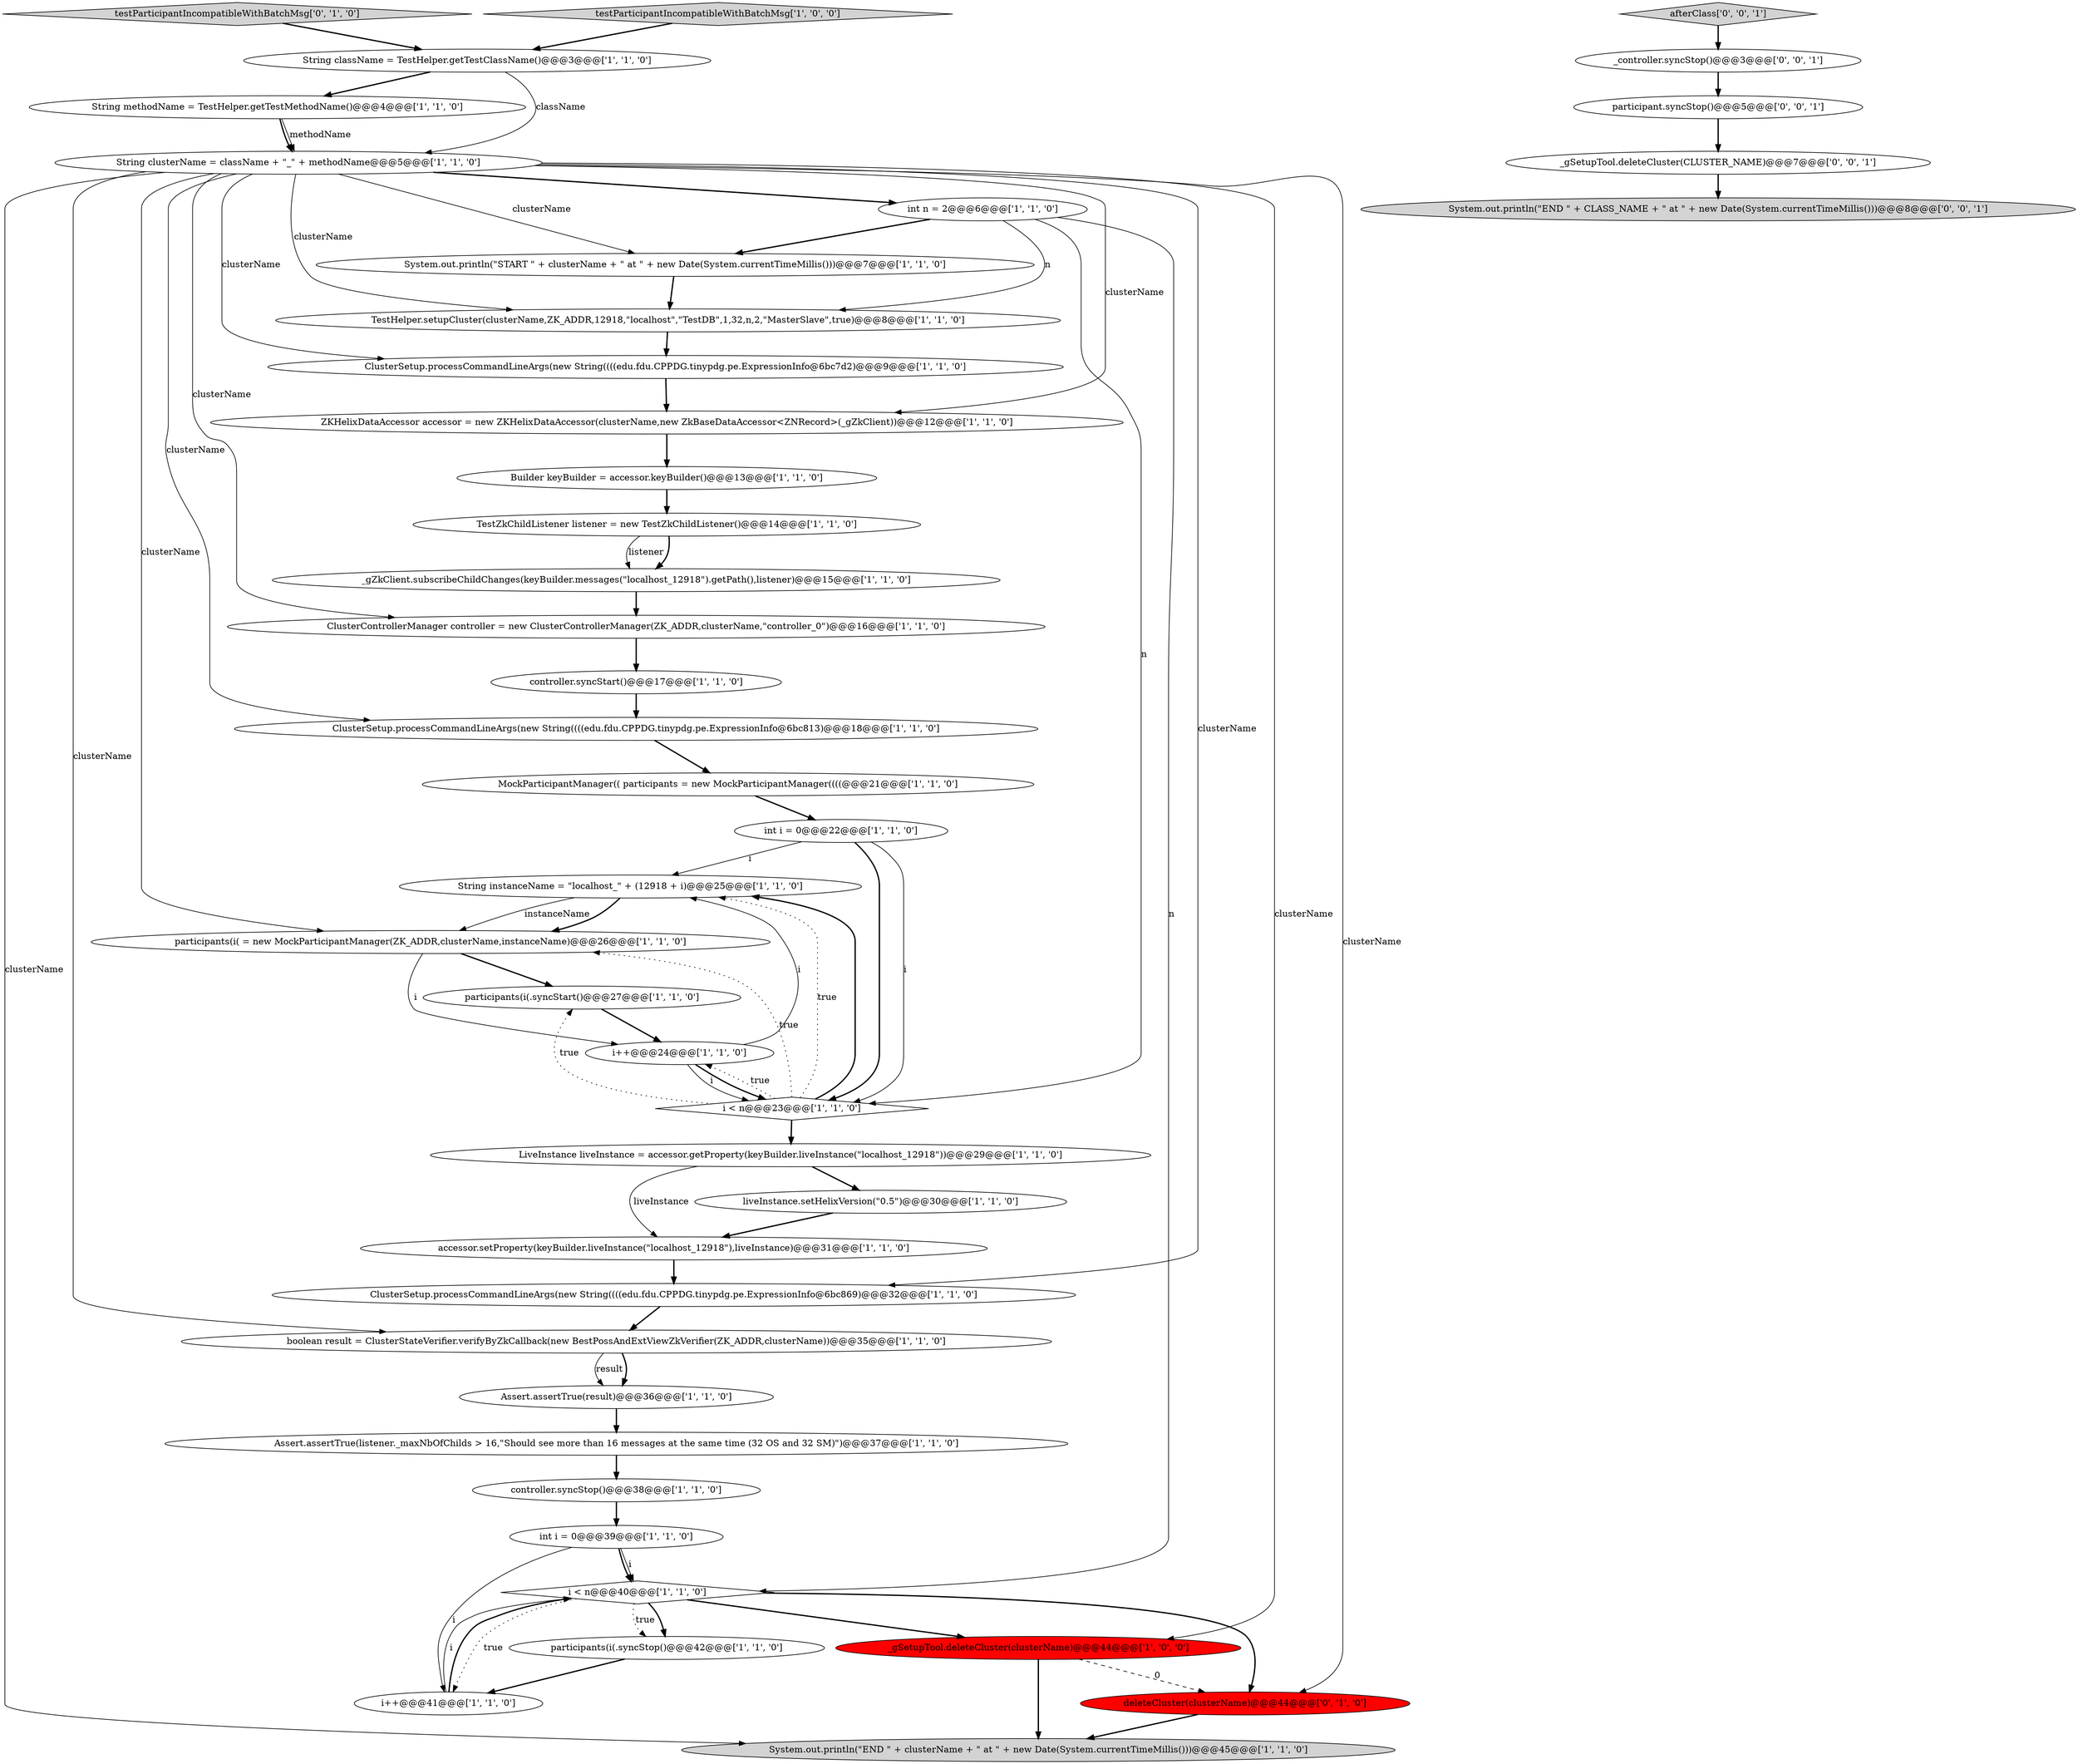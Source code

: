 digraph {
21 [style = filled, label = "TestHelper.setupCluster(clusterName,ZK_ADDR,12918,\"localhost\",\"TestDB\",1,32,n,2,\"MasterSlave\",true)@@@8@@@['1', '1', '0']", fillcolor = white, shape = ellipse image = "AAA0AAABBB1BBB"];
13 [style = filled, label = "int i = 0@@@39@@@['1', '1', '0']", fillcolor = white, shape = ellipse image = "AAA0AAABBB1BBB"];
27 [style = filled, label = "int n = 2@@@6@@@['1', '1', '0']", fillcolor = white, shape = ellipse image = "AAA0AAABBB1BBB"];
8 [style = filled, label = "System.out.println(\"START \" + clusterName + \" at \" + new Date(System.currentTimeMillis()))@@@7@@@['1', '1', '0']", fillcolor = white, shape = ellipse image = "AAA0AAABBB1BBB"];
7 [style = filled, label = "String instanceName = \"localhost_\" + (12918 + i)@@@25@@@['1', '1', '0']", fillcolor = white, shape = ellipse image = "AAA0AAABBB1BBB"];
6 [style = filled, label = "controller.syncStart()@@@17@@@['1', '1', '0']", fillcolor = white, shape = ellipse image = "AAA0AAABBB1BBB"];
23 [style = filled, label = "Assert.assertTrue(listener._maxNbOfChilds > 16,\"Should see more than 16 messages at the same time (32 OS and 32 SM)\")@@@37@@@['1', '1', '0']", fillcolor = white, shape = ellipse image = "AAA0AAABBB1BBB"];
11 [style = filled, label = "boolean result = ClusterStateVerifier.verifyByZkCallback(new BestPossAndExtViewZkVerifier(ZK_ADDR,clusterName))@@@35@@@['1', '1', '0']", fillcolor = white, shape = ellipse image = "AAA0AAABBB1BBB"];
28 [style = filled, label = "accessor.setProperty(keyBuilder.liveInstance(\"localhost_12918\"),liveInstance)@@@31@@@['1', '1', '0']", fillcolor = white, shape = ellipse image = "AAA0AAABBB1BBB"];
14 [style = filled, label = "_gZkClient.subscribeChildChanges(keyBuilder.messages(\"localhost_12918\").getPath(),listener)@@@15@@@['1', '1', '0']", fillcolor = white, shape = ellipse image = "AAA0AAABBB1BBB"];
3 [style = filled, label = "participants(i( = new MockParticipantManager(ZK_ADDR,clusterName,instanceName)@@@26@@@['1', '1', '0']", fillcolor = white, shape = ellipse image = "AAA0AAABBB1BBB"];
30 [style = filled, label = "System.out.println(\"END \" + clusterName + \" at \" + new Date(System.currentTimeMillis()))@@@45@@@['1', '1', '0']", fillcolor = lightgray, shape = ellipse image = "AAA0AAABBB1BBB"];
26 [style = filled, label = "controller.syncStop()@@@38@@@['1', '1', '0']", fillcolor = white, shape = ellipse image = "AAA0AAABBB1BBB"];
33 [style = filled, label = "String className = TestHelper.getTestClassName()@@@3@@@['1', '1', '0']", fillcolor = white, shape = ellipse image = "AAA0AAABBB1BBB"];
20 [style = filled, label = "i < n@@@23@@@['1', '1', '0']", fillcolor = white, shape = diamond image = "AAA0AAABBB1BBB"];
12 [style = filled, label = "TestZkChildListener listener = new TestZkChildListener()@@@14@@@['1', '1', '0']", fillcolor = white, shape = ellipse image = "AAA0AAABBB1BBB"];
24 [style = filled, label = "Builder keyBuilder = accessor.keyBuilder()@@@13@@@['1', '1', '0']", fillcolor = white, shape = ellipse image = "AAA0AAABBB1BBB"];
2 [style = filled, label = "_gSetupTool.deleteCluster(clusterName)@@@44@@@['1', '0', '0']", fillcolor = red, shape = ellipse image = "AAA1AAABBB1BBB"];
9 [style = filled, label = "String methodName = TestHelper.getTestMethodName()@@@4@@@['1', '1', '0']", fillcolor = white, shape = ellipse image = "AAA0AAABBB1BBB"];
40 [style = filled, label = "_controller.syncStop()@@@3@@@['0', '0', '1']", fillcolor = white, shape = ellipse image = "AAA0AAABBB3BBB"];
15 [style = filled, label = "ClusterSetup.processCommandLineArgs(new String((((edu.fdu.CPPDG.tinypdg.pe.ExpressionInfo@6bc869)@@@32@@@['1', '1', '0']", fillcolor = white, shape = ellipse image = "AAA0AAABBB1BBB"];
37 [style = filled, label = "testParticipantIncompatibleWithBatchMsg['0', '1', '0']", fillcolor = lightgray, shape = diamond image = "AAA0AAABBB2BBB"];
34 [style = filled, label = "ClusterSetup.processCommandLineArgs(new String((((edu.fdu.CPPDG.tinypdg.pe.ExpressionInfo@6bc813)@@@18@@@['1', '1', '0']", fillcolor = white, shape = ellipse image = "AAA0AAABBB1BBB"];
1 [style = filled, label = "LiveInstance liveInstance = accessor.getProperty(keyBuilder.liveInstance(\"localhost_12918\"))@@@29@@@['1', '1', '0']", fillcolor = white, shape = ellipse image = "AAA0AAABBB1BBB"];
19 [style = filled, label = "ClusterControllerManager controller = new ClusterControllerManager(ZK_ADDR,clusterName,\"controller_0\")@@@16@@@['1', '1', '0']", fillcolor = white, shape = ellipse image = "AAA0AAABBB1BBB"];
0 [style = filled, label = "MockParticipantManager(( participants = new MockParticipantManager((((@@@21@@@['1', '1', '0']", fillcolor = white, shape = ellipse image = "AAA0AAABBB1BBB"];
31 [style = filled, label = "String clusterName = className + \"_\" + methodName@@@5@@@['1', '1', '0']", fillcolor = white, shape = ellipse image = "AAA0AAABBB1BBB"];
41 [style = filled, label = "_gSetupTool.deleteCluster(CLUSTER_NAME)@@@7@@@['0', '0', '1']", fillcolor = white, shape = ellipse image = "AAA0AAABBB3BBB"];
4 [style = filled, label = "i < n@@@40@@@['1', '1', '0']", fillcolor = white, shape = diamond image = "AAA0AAABBB1BBB"];
5 [style = filled, label = "liveInstance.setHelixVersion(\"0.5\")@@@30@@@['1', '1', '0']", fillcolor = white, shape = ellipse image = "AAA0AAABBB1BBB"];
39 [style = filled, label = "System.out.println(\"END \" + CLASS_NAME + \" at \" + new Date(System.currentTimeMillis()))@@@8@@@['0', '0', '1']", fillcolor = lightgray, shape = ellipse image = "AAA0AAABBB3BBB"];
16 [style = filled, label = "Assert.assertTrue(result)@@@36@@@['1', '1', '0']", fillcolor = white, shape = ellipse image = "AAA0AAABBB1BBB"];
10 [style = filled, label = "participants(i(.syncStart()@@@27@@@['1', '1', '0']", fillcolor = white, shape = ellipse image = "AAA0AAABBB1BBB"];
35 [style = filled, label = "i++@@@24@@@['1', '1', '0']", fillcolor = white, shape = ellipse image = "AAA0AAABBB1BBB"];
17 [style = filled, label = "participants(i(.syncStop()@@@42@@@['1', '1', '0']", fillcolor = white, shape = ellipse image = "AAA0AAABBB1BBB"];
32 [style = filled, label = "testParticipantIncompatibleWithBatchMsg['1', '0', '0']", fillcolor = lightgray, shape = diamond image = "AAA0AAABBB1BBB"];
22 [style = filled, label = "ClusterSetup.processCommandLineArgs(new String((((edu.fdu.CPPDG.tinypdg.pe.ExpressionInfo@6bc7d2)@@@9@@@['1', '1', '0']", fillcolor = white, shape = ellipse image = "AAA0AAABBB1BBB"];
42 [style = filled, label = "participant.syncStop()@@@5@@@['0', '0', '1']", fillcolor = white, shape = ellipse image = "AAA0AAABBB3BBB"];
36 [style = filled, label = "deleteCluster(clusterName)@@@44@@@['0', '1', '0']", fillcolor = red, shape = ellipse image = "AAA1AAABBB2BBB"];
29 [style = filled, label = "ZKHelixDataAccessor accessor = new ZKHelixDataAccessor(clusterName,new ZkBaseDataAccessor<ZNRecord>(_gZkClient))@@@12@@@['1', '1', '0']", fillcolor = white, shape = ellipse image = "AAA0AAABBB1BBB"];
38 [style = filled, label = "afterClass['0', '0', '1']", fillcolor = lightgray, shape = diamond image = "AAA0AAABBB3BBB"];
25 [style = filled, label = "int i = 0@@@22@@@['1', '1', '0']", fillcolor = white, shape = ellipse image = "AAA0AAABBB1BBB"];
18 [style = filled, label = "i++@@@41@@@['1', '1', '0']", fillcolor = white, shape = ellipse image = "AAA0AAABBB1BBB"];
1->5 [style = bold, label=""];
11->16 [style = bold, label=""];
31->15 [style = solid, label="clusterName"];
20->35 [style = dotted, label="true"];
24->12 [style = bold, label=""];
42->41 [style = bold, label=""];
27->4 [style = solid, label="n"];
4->18 [style = dotted, label="true"];
28->15 [style = bold, label=""];
4->17 [style = bold, label=""];
6->34 [style = bold, label=""];
35->7 [style = solid, label="i"];
9->31 [style = solid, label="methodName"];
31->3 [style = solid, label="clusterName"];
25->20 [style = solid, label="i"];
35->20 [style = bold, label=""];
31->34 [style = solid, label="clusterName"];
9->31 [style = bold, label=""];
1->28 [style = solid, label="liveInstance"];
23->26 [style = bold, label=""];
22->29 [style = bold, label=""];
10->35 [style = bold, label=""];
14->19 [style = bold, label=""];
7->3 [style = solid, label="instanceName"];
31->8 [style = solid, label="clusterName"];
4->2 [style = bold, label=""];
16->23 [style = bold, label=""];
20->1 [style = bold, label=""];
31->2 [style = solid, label="clusterName"];
35->20 [style = solid, label="i"];
5->28 [style = bold, label=""];
33->9 [style = bold, label=""];
19->6 [style = bold, label=""];
31->19 [style = solid, label="clusterName"];
13->4 [style = solid, label="i"];
27->20 [style = solid, label="n"];
31->36 [style = solid, label="clusterName"];
34->0 [style = bold, label=""];
7->3 [style = bold, label=""];
26->13 [style = bold, label=""];
32->33 [style = bold, label=""];
31->22 [style = solid, label="clusterName"];
31->21 [style = solid, label="clusterName"];
13->18 [style = solid, label="i"];
3->10 [style = bold, label=""];
36->30 [style = bold, label=""];
25->20 [style = bold, label=""];
20->7 [style = dotted, label="true"];
15->11 [style = bold, label=""];
18->4 [style = bold, label=""];
31->27 [style = bold, label=""];
2->36 [style = dashed, label="0"];
11->16 [style = solid, label="result"];
21->22 [style = bold, label=""];
0->25 [style = bold, label=""];
31->29 [style = solid, label="clusterName"];
27->21 [style = solid, label="n"];
20->10 [style = dotted, label="true"];
12->14 [style = bold, label=""];
8->21 [style = bold, label=""];
12->14 [style = solid, label="listener"];
20->3 [style = dotted, label="true"];
33->31 [style = solid, label="className"];
31->30 [style = solid, label="clusterName"];
4->36 [style = bold, label=""];
18->4 [style = solid, label="i"];
3->35 [style = solid, label="i"];
20->7 [style = bold, label=""];
2->30 [style = bold, label=""];
37->33 [style = bold, label=""];
29->24 [style = bold, label=""];
41->39 [style = bold, label=""];
38->40 [style = bold, label=""];
25->7 [style = solid, label="i"];
4->17 [style = dotted, label="true"];
27->8 [style = bold, label=""];
40->42 [style = bold, label=""];
17->18 [style = bold, label=""];
13->4 [style = bold, label=""];
31->11 [style = solid, label="clusterName"];
}
